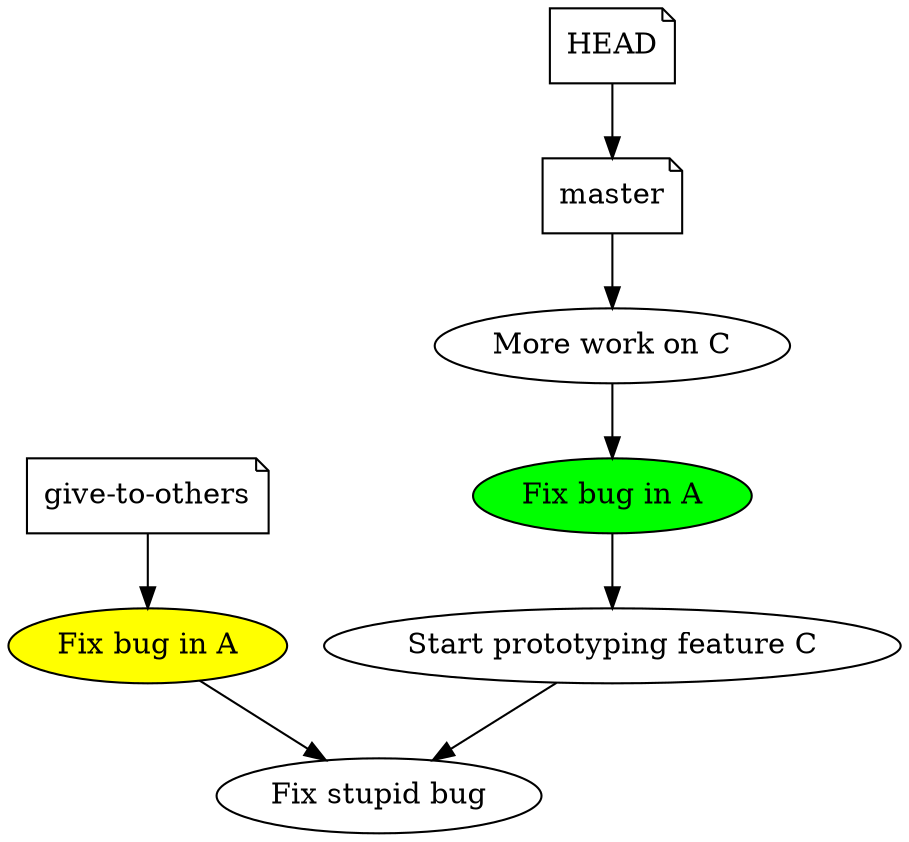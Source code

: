 digraph single_dude {
    "give-to-others" [ shape=note ];
    "master" [ shape=note ];

    "HEAD" [ shape=note ];

    c1 [ label = "Fix bug in A", style=filled, fillcolor=green ];
    c2 [ label = "Fix bug in A", style=filled, fillcolor=yellow ];

    "More work on C" -> c1 -> "Start prototyping feature C" -> "Fix stupid bug"
    c2 -> "Fix stupid bug";

    "HEAD" -> "master";
    "master" -> "More work on C";
    "give-to-others" -> c2;
}
